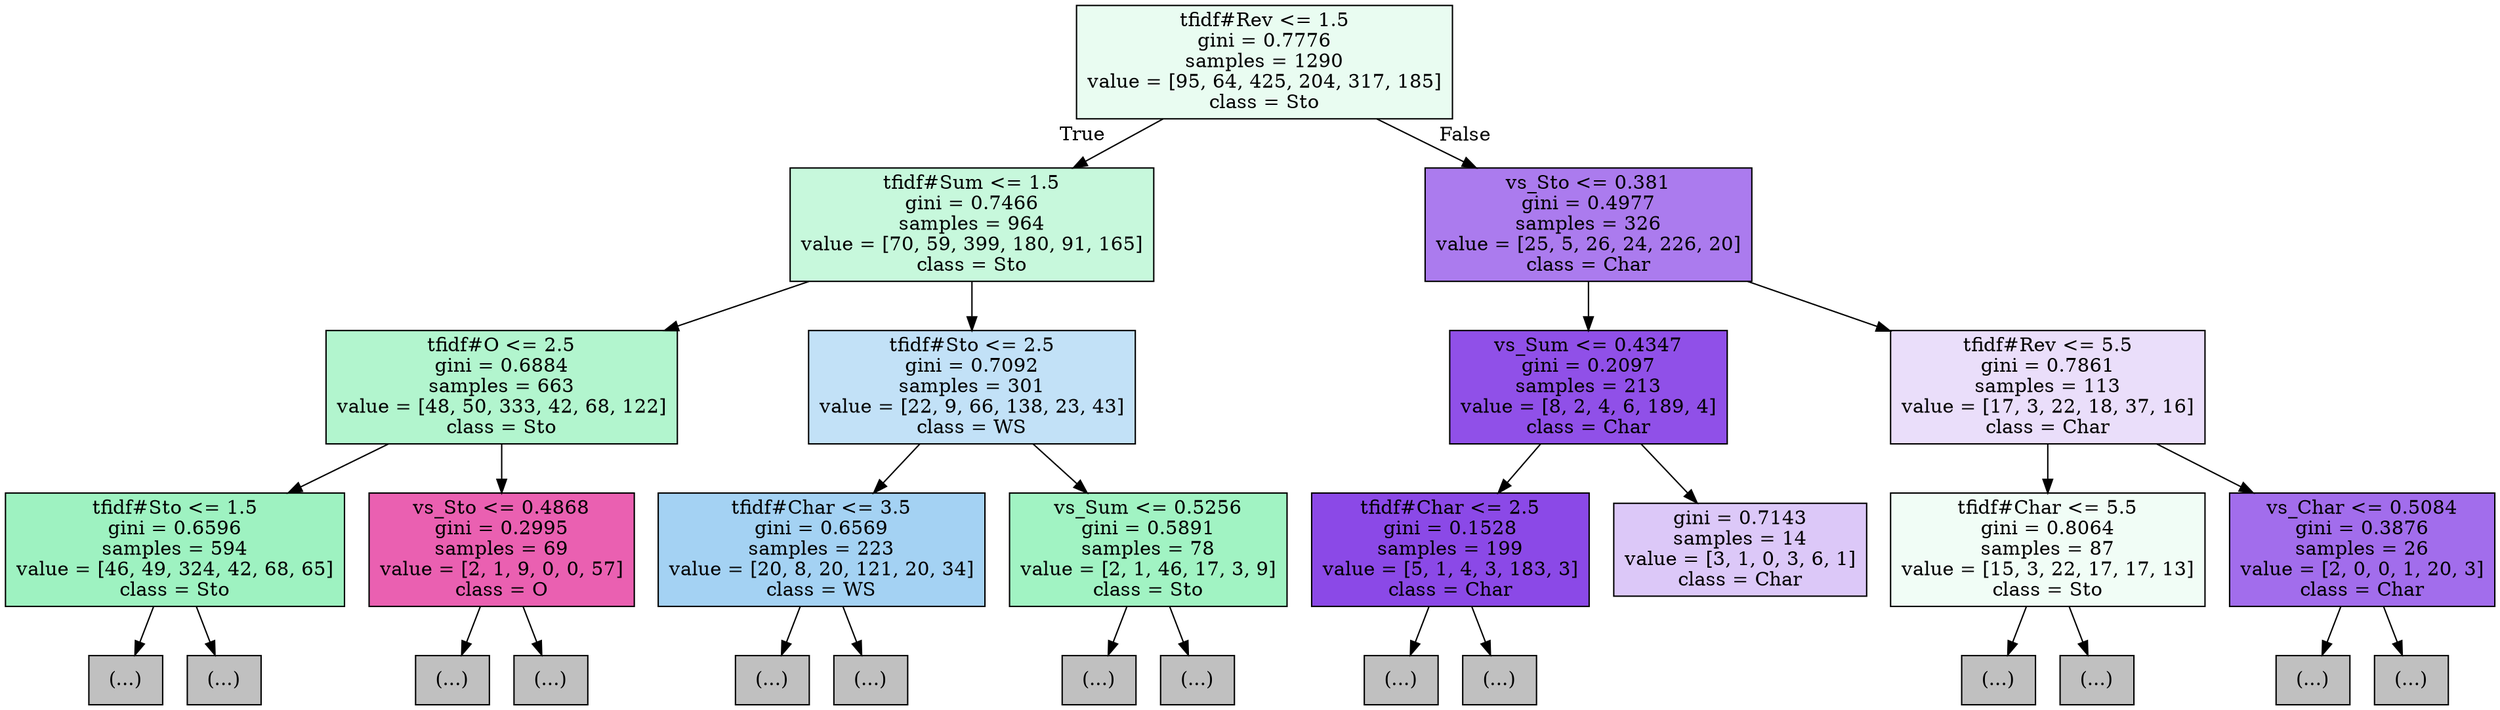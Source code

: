 digraph Tree {
node [shape=box, style="filled", color="black"] ;
0 [label="tfidf#Rev <= 1.5\ngini = 0.7776\nsamples = 1290\nvalue = [95, 64, 425, 204, 317, 185]\nclass = Sto", fillcolor="#39e5811c"] ;
1 [label="tfidf#Sum <= 1.5\ngini = 0.7466\nsamples = 964\nvalue = [70, 59, 399, 180, 91, 165]\nclass = Sto", fillcolor="#39e58147"] ;
0 -> 1 [labeldistance=2.5, labelangle=45, headlabel="True"] ;
2 [label="tfidf#O <= 2.5\ngini = 0.6884\nsamples = 663\nvalue = [48, 50, 333, 42, 68, 122]\nclass = Sto", fillcolor="#39e58163"] ;
1 -> 2 ;
3 [label="tfidf#Sto <= 1.5\ngini = 0.6596\nsamples = 594\nvalue = [46, 49, 324, 42, 68, 65]\nclass = Sto", fillcolor="#39e5817c"] ;
2 -> 3 ;
4 [label="(...)", fillcolor="#C0C0C0"] ;
3 -> 4 ;
43 [label="(...)", fillcolor="#C0C0C0"] ;
3 -> 43 ;
70 [label="vs_Sto <= 0.4868\ngini = 0.2995\nsamples = 69\nvalue = [2, 1, 9, 0, 0, 57]\nclass = O", fillcolor="#e5399dcc"] ;
2 -> 70 ;
71 [label="(...)", fillcolor="#C0C0C0"] ;
70 -> 71 ;
74 [label="(...)", fillcolor="#C0C0C0"] ;
70 -> 74 ;
75 [label="tfidf#Sto <= 2.5\ngini = 0.7092\nsamples = 301\nvalue = [22, 9, 66, 138, 23, 43]\nclass = WS", fillcolor="#399de54e"] ;
1 -> 75 ;
76 [label="tfidf#Char <= 3.5\ngini = 0.6569\nsamples = 223\nvalue = [20, 8, 20, 121, 20, 34]\nclass = WS", fillcolor="#399de575"] ;
75 -> 76 ;
77 [label="(...)", fillcolor="#C0C0C0"] ;
76 -> 77 ;
102 [label="(...)", fillcolor="#C0C0C0"] ;
76 -> 102 ;
103 [label="vs_Sum <= 0.5256\ngini = 0.5891\nsamples = 78\nvalue = [2, 1, 46, 17, 3, 9]\nclass = Sto", fillcolor="#39e58179"] ;
75 -> 103 ;
104 [label="(...)", fillcolor="#C0C0C0"] ;
103 -> 104 ;
111 [label="(...)", fillcolor="#C0C0C0"] ;
103 -> 111 ;
112 [label="vs_Sto <= 0.381\ngini = 0.4977\nsamples = 326\nvalue = [25, 5, 26, 24, 226, 20]\nclass = Char", fillcolor="#8139e5aa"] ;
0 -> 112 [labeldistance=2.5, labelangle=-45, headlabel="False"] ;
113 [label="vs_Sum <= 0.4347\ngini = 0.2097\nsamples = 213\nvalue = [8, 2, 4, 6, 189, 4]\nclass = Char", fillcolor="#8139e5e1"] ;
112 -> 113 ;
114 [label="tfidf#Char <= 2.5\ngini = 0.1528\nsamples = 199\nvalue = [5, 1, 4, 3, 183, 3]\nclass = Char", fillcolor="#8139e5ea"] ;
113 -> 114 ;
115 [label="(...)", fillcolor="#C0C0C0"] ;
114 -> 115 ;
124 [label="(...)", fillcolor="#C0C0C0"] ;
114 -> 124 ;
127 [label="gini = 0.7143\nsamples = 14\nvalue = [3, 1, 0, 3, 6, 1]\nclass = Char", fillcolor="#8139e546"] ;
113 -> 127 ;
128 [label="tfidf#Rev <= 5.5\ngini = 0.7861\nsamples = 113\nvalue = [17, 3, 22, 18, 37, 16]\nclass = Char", fillcolor="#8139e52a"] ;
112 -> 128 ;
129 [label="tfidf#Char <= 5.5\ngini = 0.8064\nsamples = 87\nvalue = [15, 3, 22, 17, 17, 13]\nclass = Sto", fillcolor="#39e58112"] ;
128 -> 129 ;
130 [label="(...)", fillcolor="#C0C0C0"] ;
129 -> 130 ;
139 [label="(...)", fillcolor="#C0C0C0"] ;
129 -> 139 ;
140 [label="vs_Char <= 0.5084\ngini = 0.3876\nsamples = 26\nvalue = [2, 0, 0, 1, 20, 3]\nclass = Char", fillcolor="#8139e5bc"] ;
128 -> 140 ;
141 [label="(...)", fillcolor="#C0C0C0"] ;
140 -> 141 ;
142 [label="(...)", fillcolor="#C0C0C0"] ;
140 -> 142 ;
}
